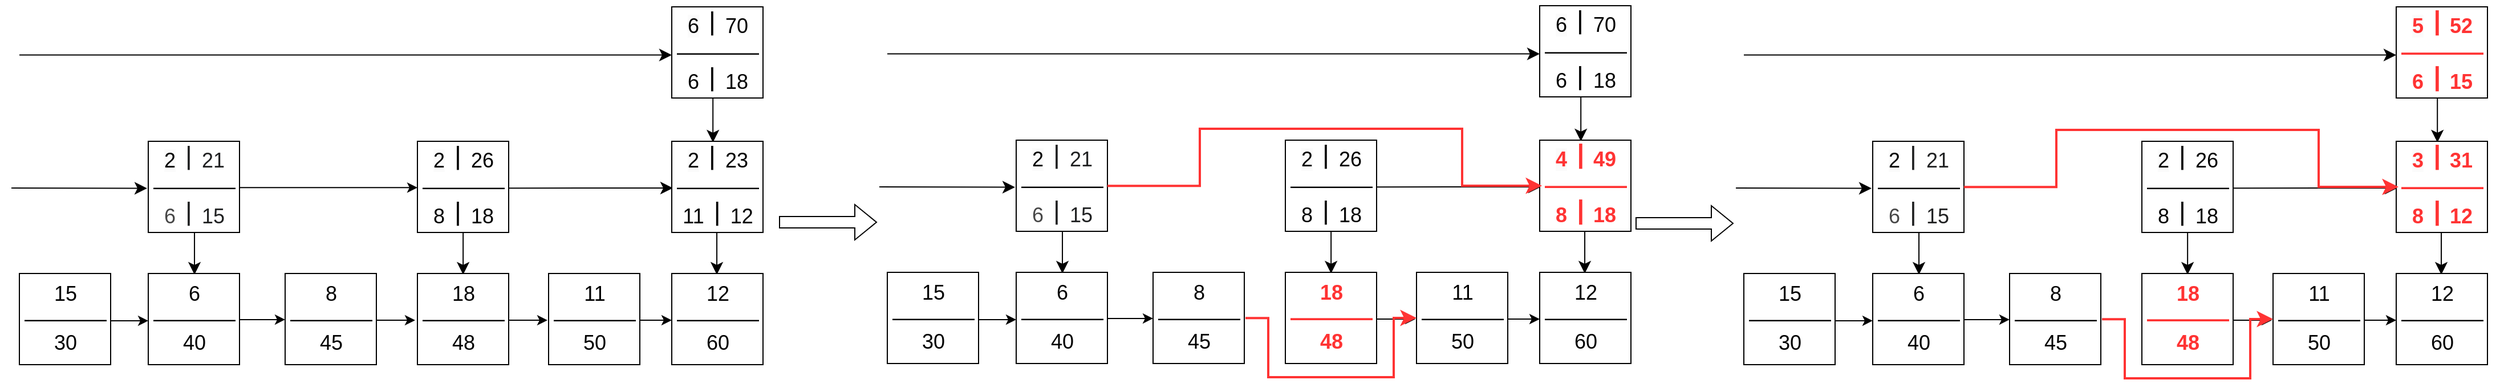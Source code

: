 <mxfile version="24.7.17">
  <diagram name="第 1 页" id="sVmkJF95uzmY4jE1sGfJ">
    <mxGraphModel dx="673" dy="887" grid="1" gridSize="10" guides="1" tooltips="1" connect="1" arrows="1" fold="1" page="1" pageScale="1" pageWidth="827" pageHeight="1169" math="0" shadow="0">
      <root>
        <mxCell id="0" />
        <mxCell id="1" parent="0" />
        <mxCell id="YYFYy1Fa-YksLg5kjB6h-83" value="" style="endArrow=classic;html=1;rounded=0;entryX=0.16;entryY=0.508;entryDx=0;entryDy=0;entryPerimeter=0;" edge="1" parent="1">
          <mxGeometry width="50" height="50" relative="1" as="geometry">
            <mxPoint x="1833" y="793.66" as="sourcePoint" />
            <mxPoint x="1994.0" y="793.64" as="targetPoint" />
          </mxGeometry>
        </mxCell>
        <mxCell id="YYFYy1Fa-YksLg5kjB6h-116" value="" style="endArrow=classic;html=1;rounded=0;exitX=0.5;exitY=0.937;exitDx=0;exitDy=0;exitPerimeter=0;endSize=8;" edge="1" parent="1">
          <mxGeometry width="50" height="50" relative="1" as="geometry">
            <mxPoint x="2034.07" y="831" as="sourcePoint" />
            <mxPoint x="2034.07" y="870" as="targetPoint" />
          </mxGeometry>
        </mxCell>
        <mxCell id="YYFYy1Fa-YksLg5kjB6h-117" value="" style="endArrow=classic;html=1;rounded=0;exitX=0.461;exitY=0.937;exitDx=0;exitDy=0;exitPerimeter=0;endSize=8;entryX=0.461;entryY=0.111;entryDx=0;entryDy=0;entryPerimeter=0;" edge="1" parent="1">
          <mxGeometry width="50" height="50" relative="1" as="geometry">
            <mxPoint x="2253.1" y="710.33" as="sourcePoint" />
            <mxPoint x="2253.1" y="753.99" as="targetPoint" />
          </mxGeometry>
        </mxCell>
        <mxCell id="YYFYy1Fa-YksLg5kjB6h-118" value="" style="endArrow=classic;html=1;rounded=0;exitX=0.5;exitY=0.937;exitDx=0;exitDy=0;exitPerimeter=0;endSize=8;" edge="1" parent="1">
          <mxGeometry width="50" height="50" relative="1" as="geometry">
            <mxPoint x="1798.52" y="831" as="sourcePoint" />
            <mxPoint x="1798.52" y="870" as="targetPoint" />
          </mxGeometry>
        </mxCell>
        <mxCell id="YYFYy1Fa-YksLg5kjB6h-119" value="" style="endArrow=classic;html=1;rounded=0;exitX=0.5;exitY=0.937;exitDx=0;exitDy=0;exitPerimeter=0;endSize=8;" edge="1" parent="1">
          <mxGeometry width="50" height="50" relative="1" as="geometry">
            <mxPoint x="2256.52" y="831" as="sourcePoint" />
            <mxPoint x="2256.52" y="870" as="targetPoint" />
          </mxGeometry>
        </mxCell>
        <mxCell id="YYFYy1Fa-YksLg5kjB6h-120" value="" style="endArrow=classic;html=1;rounded=0;entryX=0.05;entryY=0.556;entryDx=0;entryDy=0;entryPerimeter=0;endSize=8;exitX=0.9;exitY=0.512;exitDx=0;exitDy=0;exitPerimeter=0;" edge="1" parent="1" source="YYFYy1Fa-YksLg5kjB6h-152">
          <mxGeometry width="50" height="50" relative="1" as="geometry">
            <mxPoint x="1944" y="794.08" as="sourcePoint" />
            <mxPoint x="2218" y="794.04" as="targetPoint" />
          </mxGeometry>
        </mxCell>
        <mxCell id="YYFYy1Fa-YksLg5kjB6h-121" value="" style="group;fontSize=18;fontFamily=Helvetica;" vertex="1" connectable="0" parent="1">
          <mxGeometry x="1640" y="864" width="95" height="90" as="geometry" />
        </mxCell>
        <mxCell id="YYFYy1Fa-YksLg5kjB6h-122" value="" style="endArrow=classic;html=1;rounded=0;" edge="1" parent="YYFYy1Fa-YksLg5kjB6h-121">
          <mxGeometry width="50" height="50" relative="1" as="geometry">
            <mxPoint x="78" y="46.47" as="sourcePoint" />
            <mxPoint x="118" y="46.47" as="targetPoint" />
          </mxGeometry>
        </mxCell>
        <mxCell id="YYFYy1Fa-YksLg5kjB6h-123" value="" style="rounded=0;whiteSpace=wrap;html=1;fillColor=default;fontSize=18;fontFamily=Helvetica;" vertex="1" parent="YYFYy1Fa-YksLg5kjB6h-121">
          <mxGeometry x="5" y="5" width="80" height="80" as="geometry" />
        </mxCell>
        <mxCell id="YYFYy1Fa-YksLg5kjB6h-124" value="15&lt;br style=&quot;font-size: 18px;&quot;&gt;————&lt;br style=&quot;font-size: 18px;&quot;&gt;30" style="text;html=1;align=center;verticalAlign=middle;resizable=0;points=[];autosize=1;strokeColor=none;fillColor=none;fontSize=18;strokeWidth=7;opacity=0;fontFamily=Helvetica;" vertex="1" parent="YYFYy1Fa-YksLg5kjB6h-121">
          <mxGeometry x="-5" y="5" width="100" height="80" as="geometry" />
        </mxCell>
        <mxCell id="YYFYy1Fa-YksLg5kjB6h-125" value="" style="group;fontSize=18;fontFamily=Helvetica;" vertex="1" connectable="0" parent="1">
          <mxGeometry x="1753" y="864" width="95" height="90" as="geometry" />
        </mxCell>
        <mxCell id="YYFYy1Fa-YksLg5kjB6h-126" value="" style="rounded=0;whiteSpace=wrap;html=1;fillColor=default;fontSize=18;fontFamily=Helvetica;" vertex="1" parent="YYFYy1Fa-YksLg5kjB6h-125">
          <mxGeometry x="5" y="5" width="80" height="80" as="geometry" />
        </mxCell>
        <mxCell id="YYFYy1Fa-YksLg5kjB6h-127" value="6&lt;br style=&quot;font-size: 18px;&quot;&gt;————&lt;br style=&quot;font-size: 18px;&quot;&gt;40" style="text;html=1;align=center;verticalAlign=middle;resizable=0;points=[];autosize=1;strokeColor=none;fillColor=none;fontSize=18;strokeWidth=7;opacity=0;fontFamily=Helvetica;" vertex="1" parent="YYFYy1Fa-YksLg5kjB6h-125">
          <mxGeometry x="-5" y="5" width="100" height="80" as="geometry" />
        </mxCell>
        <mxCell id="YYFYy1Fa-YksLg5kjB6h-128" value="" style="group;fontSize=18;fontFamily=Helvetica;" vertex="1" connectable="0" parent="1">
          <mxGeometry x="2104" y="864" width="95" height="90" as="geometry" />
        </mxCell>
        <mxCell id="YYFYy1Fa-YksLg5kjB6h-129" value="" style="endArrow=classic;html=1;rounded=0;" edge="1" parent="YYFYy1Fa-YksLg5kjB6h-128">
          <mxGeometry width="50" height="50" relative="1" as="geometry">
            <mxPoint x="73" y="46" as="sourcePoint" />
            <mxPoint x="113" y="46" as="targetPoint" />
          </mxGeometry>
        </mxCell>
        <mxCell id="YYFYy1Fa-YksLg5kjB6h-130" value="" style="rounded=0;whiteSpace=wrap;html=1;fillColor=default;fontSize=18;fontFamily=Helvetica;" vertex="1" parent="YYFYy1Fa-YksLg5kjB6h-128">
          <mxGeometry x="5" y="5" width="80" height="80" as="geometry" />
        </mxCell>
        <mxCell id="YYFYy1Fa-YksLg5kjB6h-131" value="11&lt;br style=&quot;font-size: 18px;&quot;&gt;————&lt;br style=&quot;font-size: 18px;&quot;&gt;50" style="text;html=1;align=center;verticalAlign=middle;resizable=0;points=[];autosize=1;strokeColor=none;fillColor=none;fontSize=18;strokeWidth=7;opacity=0;fontFamily=Helvetica;" vertex="1" parent="YYFYy1Fa-YksLg5kjB6h-128">
          <mxGeometry x="-5" y="5" width="100" height="80" as="geometry" />
        </mxCell>
        <mxCell id="YYFYy1Fa-YksLg5kjB6h-132" value="" style="group;fontSize=18;fontFamily=Helvetica;" vertex="1" connectable="0" parent="1">
          <mxGeometry x="2212" y="864" width="95" height="90" as="geometry" />
        </mxCell>
        <mxCell id="YYFYy1Fa-YksLg5kjB6h-133" value="" style="rounded=0;whiteSpace=wrap;html=1;fillColor=default;fontSize=18;fontFamily=Helvetica;" vertex="1" parent="YYFYy1Fa-YksLg5kjB6h-132">
          <mxGeometry x="5" y="5" width="80" height="80" as="geometry" />
        </mxCell>
        <mxCell id="YYFYy1Fa-YksLg5kjB6h-134" value="12&lt;br style=&quot;font-size: 18px;&quot;&gt;————&lt;br style=&quot;font-size: 18px;&quot;&gt;60" style="text;html=1;align=center;verticalAlign=middle;resizable=0;points=[];autosize=1;strokeColor=none;fillColor=none;fontSize=18;strokeWidth=7;opacity=0;fontFamily=Helvetica;" vertex="1" parent="YYFYy1Fa-YksLg5kjB6h-132">
          <mxGeometry x="-5" y="5" width="100" height="80" as="geometry" />
        </mxCell>
        <mxCell id="YYFYy1Fa-YksLg5kjB6h-135" value="" style="group;fontSize=18;fontFamily=Helvetica;" vertex="1" connectable="0" parent="1">
          <mxGeometry x="1753" y="748" width="95" height="90" as="geometry" />
        </mxCell>
        <mxCell id="YYFYy1Fa-YksLg5kjB6h-136" value="" style="rounded=0;whiteSpace=wrap;html=1;fillColor=default;fontSize=18;fontFamily=Helvetica;" vertex="1" parent="YYFYy1Fa-YksLg5kjB6h-135">
          <mxGeometry x="5" y="5" width="80" height="80" as="geometry" />
        </mxCell>
        <mxCell id="YYFYy1Fa-YksLg5kjB6h-137" value="&lt;div&gt;&lt;span style=&quot;text-align: start;&quot;&gt;&lt;font style=&quot;background-color: rgb(251, 251, 251);&quot;&gt;2&lt;/font&gt;&lt;font style=&quot;color: rgb(32, 33, 34); text-wrap: wrap; background-color: rgb(255, 255, 255); font-size: 23px;&quot;&gt;丨&lt;/font&gt;&lt;font style=&quot;color: rgb(32, 33, 34); text-wrap: wrap; background-color: rgb(255, 255, 255); font-size: 18px;&quot;&gt;21&lt;/font&gt;&lt;/span&gt;&lt;/div&gt;————&lt;br&gt;&lt;span style=&quot;text-wrap: wrap; text-align: start; background-color: rgb(255, 255, 255);&quot;&gt;&lt;font color=&quot;#474747&quot;&gt;6&lt;/font&gt;&lt;/span&gt;&lt;span style=&quot;text-wrap: wrap; color: rgb(32, 33, 34); text-align: start; background-color: rgb(255, 255, 255);&quot;&gt;&lt;font style=&quot;font-size: 23px;&quot;&gt;丨&lt;/font&gt;&lt;font style=&quot;font-size: 18px;&quot;&gt;15&lt;/font&gt;&lt;/span&gt;" style="text;html=1;align=center;verticalAlign=middle;resizable=0;points=[];autosize=1;strokeColor=none;fillColor=none;fontSize=18;strokeWidth=7;opacity=0;fontFamily=Helvetica;" vertex="1" parent="YYFYy1Fa-YksLg5kjB6h-135">
          <mxGeometry x="-5" width="100" height="90" as="geometry" />
        </mxCell>
        <mxCell id="YYFYy1Fa-YksLg5kjB6h-138" value="" style="group;fontSize=18;fontFamily=Helvetica;" vertex="1" connectable="0" parent="1">
          <mxGeometry x="2212" y="748" width="95" height="90" as="geometry" />
        </mxCell>
        <mxCell id="YYFYy1Fa-YksLg5kjB6h-139" value="" style="rounded=0;whiteSpace=wrap;html=1;fillColor=default;fontSize=18;fontFamily=Helvetica;" vertex="1" parent="YYFYy1Fa-YksLg5kjB6h-138">
          <mxGeometry x="5" y="5" width="80" height="80" as="geometry" />
        </mxCell>
        <mxCell id="YYFYy1Fa-YksLg5kjB6h-140" value="&lt;div&gt;&lt;span style=&quot;text-align: start; background-color: rgb(251, 251, 251);&quot;&gt;2&lt;/span&gt;&lt;span style=&quot;text-wrap: wrap; text-align: start; background-color: rgb(255, 255, 255);&quot;&gt;&lt;font style=&quot;font-size: 23px;&quot;&gt;丨&lt;/font&gt;&lt;font style=&quot;font-size: 18px;&quot;&gt;23&lt;/font&gt;&lt;/span&gt;&lt;/div&gt;————&lt;br&gt;&lt;span style=&quot;text-wrap: wrap; text-align: start; background-color: rgb(255, 255, 255);&quot;&gt;11&lt;/span&gt;&lt;span style=&quot;text-wrap: wrap; text-align: start; background-color: rgb(255, 255, 255);&quot;&gt;&lt;font style=&quot;font-size: 23px;&quot;&gt;丨&lt;/font&gt;&lt;font style=&quot;font-size: 18px;&quot;&gt;12&lt;/font&gt;&lt;/span&gt;" style="text;html=1;align=center;verticalAlign=middle;resizable=0;points=[];autosize=1;strokeColor=none;fillColor=none;fontSize=18;strokeWidth=7;opacity=0;fontFamily=Helvetica;" vertex="1" parent="YYFYy1Fa-YksLg5kjB6h-138">
          <mxGeometry x="-5" width="100" height="90" as="geometry" />
        </mxCell>
        <mxCell id="YYFYy1Fa-YksLg5kjB6h-141" value="" style="group;fontSize=18;fontFamily=Helvetica;" vertex="1" connectable="0" parent="1">
          <mxGeometry x="2212" y="630" width="95" height="90" as="geometry" />
        </mxCell>
        <mxCell id="YYFYy1Fa-YksLg5kjB6h-142" value="" style="rounded=0;whiteSpace=wrap;html=1;fillColor=default;fontSize=18;fontFamily=Helvetica;" vertex="1" parent="YYFYy1Fa-YksLg5kjB6h-141">
          <mxGeometry x="5" y="5" width="80" height="80" as="geometry" />
        </mxCell>
        <mxCell id="YYFYy1Fa-YksLg5kjB6h-143" value="&lt;div&gt;&lt;span style=&quot;text-align: start;&quot;&gt;&lt;font style=&quot;background-color: rgb(251, 251, 251);&quot;&gt;6&lt;/font&gt;&lt;font style=&quot;text-wrap: wrap; background-color: rgb(255, 255, 255); font-size: 23px;&quot;&gt;丨&lt;/font&gt;&lt;font style=&quot;text-wrap: wrap; background-color: rgb(255, 255, 255); font-size: 18px;&quot;&gt;70&lt;/font&gt;&lt;/span&gt;&lt;/div&gt;————&lt;br&gt;&lt;span style=&quot;text-wrap: wrap; text-align: start; background-color: rgb(255, 255, 255);&quot;&gt;6&lt;/span&gt;&lt;span style=&quot;text-wrap: wrap; text-align: start; background-color: rgb(255, 255, 255);&quot;&gt;&lt;font style=&quot;font-size: 23px;&quot;&gt;丨&lt;/font&gt;&lt;font style=&quot;font-size: 18px;&quot;&gt;18&lt;/font&gt;&lt;/span&gt;" style="text;html=1;align=center;verticalAlign=middle;resizable=0;points=[];autosize=1;strokeColor=none;fillColor=none;fontSize=18;strokeWidth=7;opacity=0;fontFamily=Helvetica;" vertex="1" parent="YYFYy1Fa-YksLg5kjB6h-141">
          <mxGeometry x="-5" width="100" height="90" as="geometry" />
        </mxCell>
        <mxCell id="YYFYy1Fa-YksLg5kjB6h-145" value="" style="endArrow=classic;html=1;rounded=0;" edge="1" parent="1">
          <mxGeometry width="50" height="50" relative="1" as="geometry">
            <mxPoint x="1838" y="909.47" as="sourcePoint" />
            <mxPoint x="1878" y="909.47" as="targetPoint" />
          </mxGeometry>
        </mxCell>
        <mxCell id="YYFYy1Fa-YksLg5kjB6h-146" value="" style="group;fontSize=18;fontFamily=Helvetica;" vertex="1" connectable="0" parent="1">
          <mxGeometry x="1989" y="864" width="95" height="90" as="geometry" />
        </mxCell>
        <mxCell id="YYFYy1Fa-YksLg5kjB6h-147" value="" style="endArrow=classic;html=1;rounded=0;" edge="1" parent="YYFYy1Fa-YksLg5kjB6h-146">
          <mxGeometry width="50" height="50" relative="1" as="geometry">
            <mxPoint x="79" y="46" as="sourcePoint" />
            <mxPoint x="119" y="46" as="targetPoint" />
          </mxGeometry>
        </mxCell>
        <mxCell id="YYFYy1Fa-YksLg5kjB6h-148" value="" style="rounded=0;whiteSpace=wrap;html=1;fillColor=default;fontSize=18;fontFamily=Helvetica;" vertex="1" parent="YYFYy1Fa-YksLg5kjB6h-146">
          <mxGeometry x="5" y="5" width="80" height="80" as="geometry" />
        </mxCell>
        <mxCell id="YYFYy1Fa-YksLg5kjB6h-149" value="18&lt;br style=&quot;font-size: 18px;&quot;&gt;————&lt;br style=&quot;font-size: 18px;&quot;&gt;48" style="text;html=1;align=center;verticalAlign=middle;resizable=0;points=[];autosize=1;strokeColor=none;fillColor=none;fontSize=18;strokeWidth=7;opacity=0;fontFamily=Helvetica;" vertex="1" parent="YYFYy1Fa-YksLg5kjB6h-146">
          <mxGeometry x="-5" y="5" width="100" height="80" as="geometry" />
        </mxCell>
        <mxCell id="YYFYy1Fa-YksLg5kjB6h-150" value="" style="group;fontSize=18;fontFamily=Helvetica;" vertex="1" connectable="0" parent="1">
          <mxGeometry x="1989" y="748" width="95" height="90" as="geometry" />
        </mxCell>
        <mxCell id="YYFYy1Fa-YksLg5kjB6h-151" value="" style="rounded=0;whiteSpace=wrap;html=1;fillColor=default;fontSize=18;fontFamily=Helvetica;" vertex="1" parent="YYFYy1Fa-YksLg5kjB6h-150">
          <mxGeometry x="5" y="5" width="80" height="80" as="geometry" />
        </mxCell>
        <mxCell id="YYFYy1Fa-YksLg5kjB6h-152" value="&lt;div&gt;&lt;span style=&quot;text-align: start;&quot;&gt;&lt;font style=&quot;background-color: rgb(251, 251, 251);&quot;&gt;2&lt;/font&gt;&lt;font style=&quot;text-wrap: wrap; background-color: rgb(255, 255, 255); font-size: 23px;&quot;&gt;丨&lt;/font&gt;&lt;font style=&quot;text-wrap: wrap; background-color: rgb(255, 255, 255); font-size: 18px;&quot;&gt;26&lt;/font&gt;&lt;/span&gt;&lt;/div&gt;————&lt;br&gt;&lt;span style=&quot;text-wrap: wrap; text-align: start; background-color: rgb(255, 255, 255);&quot;&gt;8&lt;/span&gt;&lt;span style=&quot;text-wrap: wrap; text-align: start; background-color: rgb(255, 255, 255);&quot;&gt;&lt;font style=&quot;font-size: 23px;&quot;&gt;丨&lt;/font&gt;&lt;font style=&quot;font-size: 18px;&quot;&gt;1&lt;/font&gt;&lt;font style=&quot;font-size: 18px;&quot;&gt;8&lt;/font&gt;&lt;/span&gt;" style="text;html=1;align=center;verticalAlign=middle;resizable=0;points=[];autosize=1;strokeColor=none;fillColor=none;fontSize=18;strokeWidth=7;opacity=0;fontFamily=Helvetica;" vertex="1" parent="YYFYy1Fa-YksLg5kjB6h-150">
          <mxGeometry x="-5" width="100" height="90" as="geometry" />
        </mxCell>
        <mxCell id="YYFYy1Fa-YksLg5kjB6h-153" value="" style="group;fontSize=18;fontFamily=Helvetica;" vertex="1" connectable="0" parent="1">
          <mxGeometry x="1873" y="864" width="95" height="90" as="geometry" />
        </mxCell>
        <mxCell id="YYFYy1Fa-YksLg5kjB6h-154" value="" style="endArrow=classic;html=1;rounded=0;" edge="1" parent="YYFYy1Fa-YksLg5kjB6h-153">
          <mxGeometry width="50" height="50" relative="1" as="geometry">
            <mxPoint x="79" y="46" as="sourcePoint" />
            <mxPoint x="119" y="46" as="targetPoint" />
          </mxGeometry>
        </mxCell>
        <mxCell id="YYFYy1Fa-YksLg5kjB6h-155" value="" style="rounded=0;whiteSpace=wrap;html=1;fillColor=default;fontSize=18;fontFamily=Helvetica;" vertex="1" parent="YYFYy1Fa-YksLg5kjB6h-153">
          <mxGeometry x="5" y="5" width="80" height="80" as="geometry" />
        </mxCell>
        <mxCell id="YYFYy1Fa-YksLg5kjB6h-156" value="8&lt;br style=&quot;font-size: 18px;&quot;&gt;————&lt;br style=&quot;font-size: 18px;&quot;&gt;45" style="text;html=1;align=center;verticalAlign=middle;resizable=0;points=[];autosize=1;strokeColor=none;fillColor=none;fontSize=18;strokeWidth=7;opacity=0;fontFamily=Helvetica;" vertex="1" parent="YYFYy1Fa-YksLg5kjB6h-153">
          <mxGeometry x="-5" y="5" width="100" height="80" as="geometry" />
        </mxCell>
        <mxCell id="YYFYy1Fa-YksLg5kjB6h-163" value="" style="endArrow=classic;html=1;rounded=0;entryX=0.05;entryY=0.556;entryDx=0;entryDy=0;entryPerimeter=0;endSize=8;" edge="1" parent="1">
          <mxGeometry width="50" height="50" relative="1" as="geometry">
            <mxPoint x="1645" y="677.23" as="sourcePoint" />
            <mxPoint x="2217" y="677.27" as="targetPoint" />
          </mxGeometry>
        </mxCell>
        <mxCell id="YYFYy1Fa-YksLg5kjB6h-164" value="" style="endArrow=classic;html=1;rounded=0;entryX=0.05;entryY=0.556;entryDx=0;entryDy=0;entryPerimeter=0;endSize=8;" edge="1" parent="1">
          <mxGeometry width="50" height="50" relative="1" as="geometry">
            <mxPoint x="1638" y="794" as="sourcePoint" />
            <mxPoint x="1757" y="794.27" as="targetPoint" />
          </mxGeometry>
        </mxCell>
        <mxCell id="YYFYy1Fa-YksLg5kjB6h-245" value="" style="endArrow=classic;html=1;rounded=0;exitX=0.5;exitY=0.937;exitDx=0;exitDy=0;exitPerimeter=0;endSize=8;" edge="1" parent="1">
          <mxGeometry width="50" height="50" relative="1" as="geometry">
            <mxPoint x="2795.07" y="830" as="sourcePoint" />
            <mxPoint x="2795.07" y="869" as="targetPoint" />
          </mxGeometry>
        </mxCell>
        <mxCell id="YYFYy1Fa-YksLg5kjB6h-246" value="" style="endArrow=classic;html=1;rounded=0;exitX=0.461;exitY=0.937;exitDx=0;exitDy=0;exitPerimeter=0;endSize=8;entryX=0.461;entryY=0.111;entryDx=0;entryDy=0;entryPerimeter=0;" edge="1" parent="1">
          <mxGeometry width="50" height="50" relative="1" as="geometry">
            <mxPoint x="3014.1" y="709.33" as="sourcePoint" />
            <mxPoint x="3014.1" y="752.99" as="targetPoint" />
          </mxGeometry>
        </mxCell>
        <mxCell id="YYFYy1Fa-YksLg5kjB6h-247" value="" style="endArrow=classic;html=1;rounded=0;exitX=0.5;exitY=0.937;exitDx=0;exitDy=0;exitPerimeter=0;endSize=8;" edge="1" parent="1">
          <mxGeometry width="50" height="50" relative="1" as="geometry">
            <mxPoint x="2559.52" y="830" as="sourcePoint" />
            <mxPoint x="2559.52" y="869" as="targetPoint" />
          </mxGeometry>
        </mxCell>
        <mxCell id="YYFYy1Fa-YksLg5kjB6h-248" value="" style="endArrow=classic;html=1;rounded=0;exitX=0.5;exitY=0.937;exitDx=0;exitDy=0;exitPerimeter=0;endSize=8;" edge="1" parent="1">
          <mxGeometry width="50" height="50" relative="1" as="geometry">
            <mxPoint x="3017.52" y="830" as="sourcePoint" />
            <mxPoint x="3017.52" y="869" as="targetPoint" />
          </mxGeometry>
        </mxCell>
        <mxCell id="YYFYy1Fa-YksLg5kjB6h-249" value="" style="endArrow=classic;html=1;rounded=0;entryX=0.05;entryY=0.556;entryDx=0;entryDy=0;entryPerimeter=0;endSize=8;exitX=0.9;exitY=0.512;exitDx=0;exitDy=0;exitPerimeter=0;" edge="1" parent="1" source="YYFYy1Fa-YksLg5kjB6h-281">
          <mxGeometry width="50" height="50" relative="1" as="geometry">
            <mxPoint x="2705" y="793.08" as="sourcePoint" />
            <mxPoint x="2979" y="793.04" as="targetPoint" />
          </mxGeometry>
        </mxCell>
        <mxCell id="YYFYy1Fa-YksLg5kjB6h-250" value="" style="group;fontSize=18;fontFamily=Helvetica;" vertex="1" connectable="0" parent="1">
          <mxGeometry x="2401" y="863" width="95" height="90" as="geometry" />
        </mxCell>
        <mxCell id="YYFYy1Fa-YksLg5kjB6h-251" value="" style="endArrow=classic;html=1;rounded=0;" edge="1" parent="YYFYy1Fa-YksLg5kjB6h-250">
          <mxGeometry width="50" height="50" relative="1" as="geometry">
            <mxPoint x="78" y="46.47" as="sourcePoint" />
            <mxPoint x="118" y="46.47" as="targetPoint" />
          </mxGeometry>
        </mxCell>
        <mxCell id="YYFYy1Fa-YksLg5kjB6h-252" value="" style="rounded=0;whiteSpace=wrap;html=1;fillColor=default;fontSize=18;fontFamily=Helvetica;" vertex="1" parent="YYFYy1Fa-YksLg5kjB6h-250">
          <mxGeometry x="5" y="5" width="80" height="80" as="geometry" />
        </mxCell>
        <mxCell id="YYFYy1Fa-YksLg5kjB6h-253" value="15&lt;br style=&quot;font-size: 18px;&quot;&gt;————&lt;br style=&quot;font-size: 18px;&quot;&gt;30" style="text;html=1;align=center;verticalAlign=middle;resizable=0;points=[];autosize=1;strokeColor=none;fillColor=none;fontSize=18;strokeWidth=7;opacity=0;fontFamily=Helvetica;" vertex="1" parent="YYFYy1Fa-YksLg5kjB6h-250">
          <mxGeometry x="-5" y="5" width="100" height="80" as="geometry" />
        </mxCell>
        <mxCell id="YYFYy1Fa-YksLg5kjB6h-254" value="" style="group;fontSize=18;fontFamily=Helvetica;" vertex="1" connectable="0" parent="1">
          <mxGeometry x="2514" y="863" width="95" height="90" as="geometry" />
        </mxCell>
        <mxCell id="YYFYy1Fa-YksLg5kjB6h-255" value="" style="rounded=0;whiteSpace=wrap;html=1;fillColor=default;fontSize=18;fontFamily=Helvetica;" vertex="1" parent="YYFYy1Fa-YksLg5kjB6h-254">
          <mxGeometry x="5" y="5" width="80" height="80" as="geometry" />
        </mxCell>
        <mxCell id="YYFYy1Fa-YksLg5kjB6h-256" value="6&lt;br style=&quot;font-size: 18px;&quot;&gt;————&lt;br style=&quot;font-size: 18px;&quot;&gt;40" style="text;html=1;align=center;verticalAlign=middle;resizable=0;points=[];autosize=1;strokeColor=none;fillColor=none;fontSize=18;strokeWidth=7;opacity=0;fontFamily=Helvetica;" vertex="1" parent="YYFYy1Fa-YksLg5kjB6h-254">
          <mxGeometry x="-5" y="5" width="100" height="80" as="geometry" />
        </mxCell>
        <mxCell id="YYFYy1Fa-YksLg5kjB6h-257" value="" style="group;fontSize=18;fontFamily=Helvetica;" vertex="1" connectable="0" parent="1">
          <mxGeometry x="2865" y="863" width="95" height="90" as="geometry" />
        </mxCell>
        <mxCell id="YYFYy1Fa-YksLg5kjB6h-258" value="" style="endArrow=classic;html=1;rounded=0;" edge="1" parent="YYFYy1Fa-YksLg5kjB6h-257">
          <mxGeometry width="50" height="50" relative="1" as="geometry">
            <mxPoint x="73" y="46" as="sourcePoint" />
            <mxPoint x="113" y="46" as="targetPoint" />
          </mxGeometry>
        </mxCell>
        <mxCell id="YYFYy1Fa-YksLg5kjB6h-259" value="" style="rounded=0;whiteSpace=wrap;html=1;fillColor=default;fontSize=18;fontFamily=Helvetica;" vertex="1" parent="YYFYy1Fa-YksLg5kjB6h-257">
          <mxGeometry x="5" y="5" width="80" height="80" as="geometry" />
        </mxCell>
        <mxCell id="YYFYy1Fa-YksLg5kjB6h-260" value="11&lt;br style=&quot;font-size: 18px;&quot;&gt;————&lt;br style=&quot;font-size: 18px;&quot;&gt;50" style="text;html=1;align=center;verticalAlign=middle;resizable=0;points=[];autosize=1;strokeColor=none;fillColor=none;fontSize=18;strokeWidth=7;opacity=0;fontFamily=Helvetica;" vertex="1" parent="YYFYy1Fa-YksLg5kjB6h-257">
          <mxGeometry x="-5" y="5" width="100" height="80" as="geometry" />
        </mxCell>
        <mxCell id="YYFYy1Fa-YksLg5kjB6h-261" value="" style="group;fontSize=18;fontFamily=Helvetica;" vertex="1" connectable="0" parent="1">
          <mxGeometry x="2973" y="863" width="95" height="90" as="geometry" />
        </mxCell>
        <mxCell id="YYFYy1Fa-YksLg5kjB6h-262" value="" style="rounded=0;whiteSpace=wrap;html=1;fillColor=default;fontSize=18;fontFamily=Helvetica;" vertex="1" parent="YYFYy1Fa-YksLg5kjB6h-261">
          <mxGeometry x="5" y="5" width="80" height="80" as="geometry" />
        </mxCell>
        <mxCell id="YYFYy1Fa-YksLg5kjB6h-263" value="12&lt;br style=&quot;font-size: 18px;&quot;&gt;————&lt;br style=&quot;font-size: 18px;&quot;&gt;60" style="text;html=1;align=center;verticalAlign=middle;resizable=0;points=[];autosize=1;strokeColor=none;fillColor=none;fontSize=18;strokeWidth=7;opacity=0;fontFamily=Helvetica;" vertex="1" parent="YYFYy1Fa-YksLg5kjB6h-261">
          <mxGeometry x="-5" y="5" width="100" height="80" as="geometry" />
        </mxCell>
        <mxCell id="YYFYy1Fa-YksLg5kjB6h-264" value="" style="group;fontSize=18;fontFamily=Helvetica;" vertex="1" connectable="0" parent="1">
          <mxGeometry x="2514" y="747" width="95" height="90" as="geometry" />
        </mxCell>
        <mxCell id="YYFYy1Fa-YksLg5kjB6h-265" value="" style="rounded=0;whiteSpace=wrap;html=1;fillColor=default;fontSize=18;fontFamily=Helvetica;" vertex="1" parent="YYFYy1Fa-YksLg5kjB6h-264">
          <mxGeometry x="5" y="5" width="80" height="80" as="geometry" />
        </mxCell>
        <mxCell id="YYFYy1Fa-YksLg5kjB6h-266" value="&lt;div&gt;&lt;span style=&quot;text-align: start;&quot;&gt;&lt;font style=&quot;background-color: rgb(251, 251, 251);&quot;&gt;2&lt;/font&gt;&lt;font style=&quot;color: rgb(32, 33, 34); text-wrap: wrap; background-color: rgb(255, 255, 255); font-size: 23px;&quot;&gt;丨&lt;/font&gt;&lt;font style=&quot;color: rgb(32, 33, 34); text-wrap: wrap; background-color: rgb(255, 255, 255); font-size: 18px;&quot;&gt;21&lt;/font&gt;&lt;/span&gt;&lt;/div&gt;————&lt;br&gt;&lt;span style=&quot;text-wrap: wrap; text-align: start; background-color: rgb(255, 255, 255);&quot;&gt;&lt;font color=&quot;#474747&quot;&gt;6&lt;/font&gt;&lt;/span&gt;&lt;span style=&quot;text-wrap: wrap; color: rgb(32, 33, 34); text-align: start; background-color: rgb(255, 255, 255);&quot;&gt;&lt;font style=&quot;font-size: 23px;&quot;&gt;丨&lt;/font&gt;&lt;font style=&quot;font-size: 18px;&quot;&gt;15&lt;/font&gt;&lt;/span&gt;" style="text;html=1;align=center;verticalAlign=middle;resizable=0;points=[];autosize=1;strokeColor=none;fillColor=none;fontSize=18;strokeWidth=7;opacity=0;fontFamily=Helvetica;" vertex="1" parent="YYFYy1Fa-YksLg5kjB6h-264">
          <mxGeometry x="-5" width="100" height="90" as="geometry" />
        </mxCell>
        <mxCell id="YYFYy1Fa-YksLg5kjB6h-267" value="" style="group;fontSize=18;fontFamily=Helvetica;" vertex="1" connectable="0" parent="1">
          <mxGeometry x="2973" y="747" width="95" height="90" as="geometry" />
        </mxCell>
        <mxCell id="YYFYy1Fa-YksLg5kjB6h-268" value="" style="rounded=0;whiteSpace=wrap;html=1;fillColor=default;fontSize=18;fontFamily=Helvetica;" vertex="1" parent="YYFYy1Fa-YksLg5kjB6h-267">
          <mxGeometry x="5" y="5" width="80" height="80" as="geometry" />
        </mxCell>
        <mxCell id="YYFYy1Fa-YksLg5kjB6h-269" value="&lt;div&gt;&lt;b&gt;&lt;font color=&quot;#ff3333&quot;&gt;&lt;span style=&quot;text-align: start; background-color: rgb(251, 251, 251);&quot;&gt;4&lt;/span&gt;&lt;span style=&quot;text-wrap: wrap; text-align: start; background-color: rgb(255, 255, 255);&quot;&gt;&lt;font style=&quot;font-size: 23px;&quot;&gt;丨&lt;/font&gt;&lt;font style=&quot;font-size: 18px;&quot;&gt;49&lt;/font&gt;&lt;/span&gt;&lt;/font&gt;&lt;/b&gt;&lt;/div&gt;&lt;b&gt;&lt;font color=&quot;#ff3333&quot;&gt;————&lt;br&gt;&lt;span style=&quot;text-wrap: wrap; text-align: start; background-color: rgb(255, 255, 255);&quot;&gt;&lt;font style=&quot;&quot;&gt;8&lt;/font&gt;&lt;font style=&quot;font-size: 23px;&quot;&gt;丨&lt;/font&gt;&lt;font style=&quot;font-size: 18px;&quot;&gt;18&lt;/font&gt;&lt;/span&gt;&lt;/font&gt;&lt;/b&gt;" style="text;html=1;align=center;verticalAlign=middle;resizable=0;points=[];autosize=1;strokeColor=none;fillColor=none;fontSize=18;strokeWidth=7;opacity=0;fontFamily=Helvetica;" vertex="1" parent="YYFYy1Fa-YksLg5kjB6h-267">
          <mxGeometry x="-5" width="100" height="90" as="geometry" />
        </mxCell>
        <mxCell id="YYFYy1Fa-YksLg5kjB6h-270" value="" style="group;fontSize=18;fontFamily=Helvetica;" vertex="1" connectable="0" parent="1">
          <mxGeometry x="2973" y="629" width="95" height="90" as="geometry" />
        </mxCell>
        <mxCell id="YYFYy1Fa-YksLg5kjB6h-271" value="" style="rounded=0;whiteSpace=wrap;html=1;fillColor=default;fontSize=18;fontFamily=Helvetica;" vertex="1" parent="YYFYy1Fa-YksLg5kjB6h-270">
          <mxGeometry x="5" y="5" width="80" height="80" as="geometry" />
        </mxCell>
        <mxCell id="YYFYy1Fa-YksLg5kjB6h-272" value="&lt;div&gt;&lt;span style=&quot;text-align: start;&quot;&gt;&lt;font style=&quot;background-color: rgb(251, 251, 251);&quot;&gt;6&lt;/font&gt;&lt;font style=&quot;text-wrap: wrap; background-color: rgb(255, 255, 255); font-size: 23px;&quot;&gt;丨&lt;/font&gt;&lt;font style=&quot;text-wrap: wrap; background-color: rgb(255, 255, 255); font-size: 18px;&quot;&gt;70&lt;/font&gt;&lt;/span&gt;&lt;/div&gt;————&lt;br&gt;&lt;span style=&quot;text-wrap: wrap; text-align: start; background-color: rgb(255, 255, 255);&quot;&gt;6&lt;/span&gt;&lt;span style=&quot;text-wrap: wrap; text-align: start; background-color: rgb(255, 255, 255);&quot;&gt;&lt;font style=&quot;font-size: 23px;&quot;&gt;丨&lt;/font&gt;&lt;font style=&quot;font-size: 18px;&quot;&gt;18&lt;/font&gt;&lt;/span&gt;" style="text;html=1;align=center;verticalAlign=middle;resizable=0;points=[];autosize=1;strokeColor=none;fillColor=none;fontSize=18;strokeWidth=7;opacity=0;fontFamily=Helvetica;" vertex="1" parent="YYFYy1Fa-YksLg5kjB6h-270">
          <mxGeometry x="-5" width="100" height="90" as="geometry" />
        </mxCell>
        <mxCell id="YYFYy1Fa-YksLg5kjB6h-273" value="" style="shape=flexArrow;endArrow=classic;html=1;rounded=0;fontSize=16;" edge="1" parent="1">
          <mxGeometry width="50" height="50" relative="1" as="geometry">
            <mxPoint x="2311" y="824" as="sourcePoint" />
            <mxPoint x="2397" y="824" as="targetPoint" />
          </mxGeometry>
        </mxCell>
        <mxCell id="YYFYy1Fa-YksLg5kjB6h-274" value="" style="endArrow=classic;html=1;rounded=0;" edge="1" parent="1">
          <mxGeometry width="50" height="50" relative="1" as="geometry">
            <mxPoint x="2599" y="908.47" as="sourcePoint" />
            <mxPoint x="2639" y="908.47" as="targetPoint" />
          </mxGeometry>
        </mxCell>
        <mxCell id="YYFYy1Fa-YksLg5kjB6h-275" value="" style="group;fontSize=18;fontFamily=Helvetica;" vertex="1" connectable="0" parent="1">
          <mxGeometry x="2750" y="863" width="95" height="90" as="geometry" />
        </mxCell>
        <mxCell id="YYFYy1Fa-YksLg5kjB6h-276" value="" style="endArrow=classic;html=1;rounded=0;" edge="1" parent="YYFYy1Fa-YksLg5kjB6h-275">
          <mxGeometry width="50" height="50" relative="1" as="geometry">
            <mxPoint x="79" y="46" as="sourcePoint" />
            <mxPoint x="119" y="46" as="targetPoint" />
          </mxGeometry>
        </mxCell>
        <mxCell id="YYFYy1Fa-YksLg5kjB6h-277" value="" style="rounded=0;whiteSpace=wrap;html=1;fillColor=default;fontSize=18;fontFamily=Helvetica;" vertex="1" parent="YYFYy1Fa-YksLg5kjB6h-275">
          <mxGeometry x="5" y="5" width="80" height="80" as="geometry" />
        </mxCell>
        <mxCell id="YYFYy1Fa-YksLg5kjB6h-278" value="&lt;font color=&quot;#ff3333&quot;&gt;&lt;b&gt;18&lt;br style=&quot;font-size: 18px;&quot;&gt;————&lt;br style=&quot;font-size: 18px;&quot;&gt;48&lt;/b&gt;&lt;/font&gt;" style="text;html=1;align=center;verticalAlign=middle;resizable=0;points=[];autosize=1;strokeColor=none;fillColor=none;fontSize=18;strokeWidth=7;opacity=0;fontFamily=Helvetica;" vertex="1" parent="YYFYy1Fa-YksLg5kjB6h-275">
          <mxGeometry x="-5" y="5" width="100" height="80" as="geometry" />
        </mxCell>
        <mxCell id="YYFYy1Fa-YksLg5kjB6h-288" style="edgeStyle=orthogonalEdgeStyle;rounded=0;orthogonalLoop=1;jettySize=auto;html=1;exitX=1;exitY=0.5;exitDx=0;exitDy=0;fontSize=16;entryX=0.1;entryY=0.5;entryDx=0;entryDy=0;entryPerimeter=0;endSize=8;strokeColor=#FF3333;strokeWidth=2;" edge="1" parent="YYFYy1Fa-YksLg5kjB6h-275" target="YYFYy1Fa-YksLg5kjB6h-260">
          <mxGeometry relative="1" as="geometry">
            <Array as="points">
              <mxPoint x="-10" y="45" />
              <mxPoint x="-10" y="97" />
              <mxPoint x="100" y="97" />
              <mxPoint x="100" y="45" />
            </Array>
            <mxPoint x="-30" y="45.09" as="sourcePoint" />
            <mxPoint x="70" y="45.09" as="targetPoint" />
          </mxGeometry>
        </mxCell>
        <mxCell id="YYFYy1Fa-YksLg5kjB6h-279" value="" style="group;fontSize=18;fontFamily=Helvetica;" vertex="1" connectable="0" parent="1">
          <mxGeometry x="2750" y="747" width="95" height="90" as="geometry" />
        </mxCell>
        <mxCell id="YYFYy1Fa-YksLg5kjB6h-280" value="" style="rounded=0;whiteSpace=wrap;html=1;fillColor=default;fontSize=18;fontFamily=Helvetica;" vertex="1" parent="YYFYy1Fa-YksLg5kjB6h-279">
          <mxGeometry x="5" y="5" width="80" height="80" as="geometry" />
        </mxCell>
        <mxCell id="YYFYy1Fa-YksLg5kjB6h-281" value="&lt;div&gt;&lt;span style=&quot;text-align: start;&quot;&gt;&lt;font style=&quot;background-color: rgb(251, 251, 251);&quot;&gt;2&lt;/font&gt;&lt;font style=&quot;text-wrap: wrap; background-color: rgb(255, 255, 255); font-size: 23px;&quot;&gt;丨&lt;/font&gt;&lt;font style=&quot;text-wrap: wrap; background-color: rgb(255, 255, 255); font-size: 18px;&quot;&gt;26&lt;/font&gt;&lt;/span&gt;&lt;/div&gt;————&lt;br&gt;&lt;span style=&quot;text-wrap: wrap; text-align: start; background-color: rgb(255, 255, 255);&quot;&gt;8&lt;/span&gt;&lt;span style=&quot;text-wrap: wrap; text-align: start; background-color: rgb(255, 255, 255);&quot;&gt;&lt;font style=&quot;font-size: 23px;&quot;&gt;丨&lt;/font&gt;&lt;font style=&quot;font-size: 18px;&quot;&gt;1&lt;/font&gt;&lt;font style=&quot;font-size: 18px;&quot;&gt;8&lt;/font&gt;&lt;/span&gt;" style="text;html=1;align=center;verticalAlign=middle;resizable=0;points=[];autosize=1;strokeColor=none;fillColor=none;fontSize=18;strokeWidth=7;opacity=0;fontFamily=Helvetica;" vertex="1" parent="YYFYy1Fa-YksLg5kjB6h-279">
          <mxGeometry x="-5" width="100" height="90" as="geometry" />
        </mxCell>
        <mxCell id="YYFYy1Fa-YksLg5kjB6h-289" style="edgeStyle=orthogonalEdgeStyle;rounded=0;orthogonalLoop=1;jettySize=auto;html=1;exitX=1;exitY=0.5;exitDx=0;exitDy=0;fontSize=16;entryX=0.12;entryY=0.5;entryDx=0;entryDy=0;entryPerimeter=0;endSize=8;strokeColor=#FF3333;strokeWidth=2;" edge="1" parent="YYFYy1Fa-YksLg5kjB6h-279" target="YYFYy1Fa-YksLg5kjB6h-269">
          <mxGeometry relative="1" as="geometry">
            <mxPoint x="89" y="45.08" as="targetPoint" />
            <Array as="points">
              <mxPoint x="-70" y="45" />
              <mxPoint x="-70" y="-5" />
              <mxPoint x="160" y="-5" />
              <mxPoint x="160" y="45" />
            </Array>
            <mxPoint x="-151" y="45.08" as="sourcePoint" />
          </mxGeometry>
        </mxCell>
        <mxCell id="YYFYy1Fa-YksLg5kjB6h-282" value="" style="group;fontSize=18;fontFamily=Helvetica;" vertex="1" connectable="0" parent="1">
          <mxGeometry x="2634" y="863" width="95" height="90" as="geometry" />
        </mxCell>
        <mxCell id="YYFYy1Fa-YksLg5kjB6h-284" value="" style="rounded=0;whiteSpace=wrap;html=1;fillColor=default;fontSize=18;fontFamily=Helvetica;" vertex="1" parent="YYFYy1Fa-YksLg5kjB6h-282">
          <mxGeometry x="5" y="5" width="80" height="80" as="geometry" />
        </mxCell>
        <mxCell id="YYFYy1Fa-YksLg5kjB6h-285" value="8&lt;br style=&quot;font-size: 18px;&quot;&gt;————&lt;br style=&quot;font-size: 18px;&quot;&gt;45" style="text;html=1;align=center;verticalAlign=middle;resizable=0;points=[];autosize=1;strokeColor=none;fillColor=none;fontSize=18;strokeWidth=7;opacity=0;fontFamily=Helvetica;" vertex="1" parent="YYFYy1Fa-YksLg5kjB6h-282">
          <mxGeometry x="-5" y="5" width="100" height="80" as="geometry" />
        </mxCell>
        <mxCell id="YYFYy1Fa-YksLg5kjB6h-286" value="" style="endArrow=classic;html=1;rounded=0;entryX=0.05;entryY=0.556;entryDx=0;entryDy=0;entryPerimeter=0;endSize=8;" edge="1" parent="1">
          <mxGeometry width="50" height="50" relative="1" as="geometry">
            <mxPoint x="2406" y="676.23" as="sourcePoint" />
            <mxPoint x="2978" y="676.27" as="targetPoint" />
          </mxGeometry>
        </mxCell>
        <mxCell id="YYFYy1Fa-YksLg5kjB6h-287" value="" style="endArrow=classic;html=1;rounded=0;entryX=0.05;entryY=0.556;entryDx=0;entryDy=0;entryPerimeter=0;endSize=8;" edge="1" parent="1">
          <mxGeometry width="50" height="50" relative="1" as="geometry">
            <mxPoint x="2399" y="793" as="sourcePoint" />
            <mxPoint x="2518" y="793.27" as="targetPoint" />
          </mxGeometry>
        </mxCell>
        <mxCell id="YYFYy1Fa-YksLg5kjB6h-290" value="" style="endArrow=classic;html=1;rounded=0;exitX=0.5;exitY=0.937;exitDx=0;exitDy=0;exitPerimeter=0;endSize=8;" edge="1" parent="1">
          <mxGeometry width="50" height="50" relative="1" as="geometry">
            <mxPoint x="3546.07" y="831" as="sourcePoint" />
            <mxPoint x="3546.07" y="870" as="targetPoint" />
          </mxGeometry>
        </mxCell>
        <mxCell id="YYFYy1Fa-YksLg5kjB6h-291" value="" style="endArrow=classic;html=1;rounded=0;exitX=0.461;exitY=0.937;exitDx=0;exitDy=0;exitPerimeter=0;endSize=8;entryX=0.461;entryY=0.111;entryDx=0;entryDy=0;entryPerimeter=0;" edge="1" parent="1">
          <mxGeometry width="50" height="50" relative="1" as="geometry">
            <mxPoint x="3765.1" y="710.33" as="sourcePoint" />
            <mxPoint x="3765.1" y="753.99" as="targetPoint" />
          </mxGeometry>
        </mxCell>
        <mxCell id="YYFYy1Fa-YksLg5kjB6h-292" value="" style="endArrow=classic;html=1;rounded=0;exitX=0.5;exitY=0.937;exitDx=0;exitDy=0;exitPerimeter=0;endSize=8;" edge="1" parent="1">
          <mxGeometry width="50" height="50" relative="1" as="geometry">
            <mxPoint x="3310.52" y="831" as="sourcePoint" />
            <mxPoint x="3310.52" y="870" as="targetPoint" />
          </mxGeometry>
        </mxCell>
        <mxCell id="YYFYy1Fa-YksLg5kjB6h-293" value="" style="endArrow=classic;html=1;rounded=0;exitX=0.5;exitY=0.937;exitDx=0;exitDy=0;exitPerimeter=0;endSize=8;" edge="1" parent="1">
          <mxGeometry width="50" height="50" relative="1" as="geometry">
            <mxPoint x="3768.52" y="831" as="sourcePoint" />
            <mxPoint x="3768.52" y="870" as="targetPoint" />
          </mxGeometry>
        </mxCell>
        <mxCell id="YYFYy1Fa-YksLg5kjB6h-294" value="" style="endArrow=classic;html=1;rounded=0;entryX=0.05;entryY=0.556;entryDx=0;entryDy=0;entryPerimeter=0;endSize=8;exitX=0.9;exitY=0.512;exitDx=0;exitDy=0;exitPerimeter=0;" edge="1" parent="1" source="YYFYy1Fa-YksLg5kjB6h-327">
          <mxGeometry width="50" height="50" relative="1" as="geometry">
            <mxPoint x="3456" y="794.08" as="sourcePoint" />
            <mxPoint x="3730" y="794.04" as="targetPoint" />
          </mxGeometry>
        </mxCell>
        <mxCell id="YYFYy1Fa-YksLg5kjB6h-295" value="" style="group;fontSize=18;fontFamily=Helvetica;" vertex="1" connectable="0" parent="1">
          <mxGeometry x="3152" y="864" width="95" height="90" as="geometry" />
        </mxCell>
        <mxCell id="YYFYy1Fa-YksLg5kjB6h-296" value="" style="endArrow=classic;html=1;rounded=0;" edge="1" parent="YYFYy1Fa-YksLg5kjB6h-295">
          <mxGeometry width="50" height="50" relative="1" as="geometry">
            <mxPoint x="78" y="46.47" as="sourcePoint" />
            <mxPoint x="118" y="46.47" as="targetPoint" />
          </mxGeometry>
        </mxCell>
        <mxCell id="YYFYy1Fa-YksLg5kjB6h-297" value="" style="rounded=0;whiteSpace=wrap;html=1;fillColor=default;fontSize=18;fontFamily=Helvetica;" vertex="1" parent="YYFYy1Fa-YksLg5kjB6h-295">
          <mxGeometry x="5" y="5" width="80" height="80" as="geometry" />
        </mxCell>
        <mxCell id="YYFYy1Fa-YksLg5kjB6h-298" value="15&lt;br style=&quot;font-size: 18px;&quot;&gt;————&lt;br style=&quot;font-size: 18px;&quot;&gt;30" style="text;html=1;align=center;verticalAlign=middle;resizable=0;points=[];autosize=1;strokeColor=none;fillColor=none;fontSize=18;strokeWidth=7;opacity=0;fontFamily=Helvetica;" vertex="1" parent="YYFYy1Fa-YksLg5kjB6h-295">
          <mxGeometry x="-5" y="5" width="100" height="80" as="geometry" />
        </mxCell>
        <mxCell id="YYFYy1Fa-YksLg5kjB6h-299" value="" style="group;fontSize=18;fontFamily=Helvetica;" vertex="1" connectable="0" parent="1">
          <mxGeometry x="3265" y="864" width="95" height="90" as="geometry" />
        </mxCell>
        <mxCell id="YYFYy1Fa-YksLg5kjB6h-300" value="" style="rounded=0;whiteSpace=wrap;html=1;fillColor=default;fontSize=18;fontFamily=Helvetica;" vertex="1" parent="YYFYy1Fa-YksLg5kjB6h-299">
          <mxGeometry x="5" y="5" width="80" height="80" as="geometry" />
        </mxCell>
        <mxCell id="YYFYy1Fa-YksLg5kjB6h-301" value="6&lt;br style=&quot;font-size: 18px;&quot;&gt;————&lt;br style=&quot;font-size: 18px;&quot;&gt;40" style="text;html=1;align=center;verticalAlign=middle;resizable=0;points=[];autosize=1;strokeColor=none;fillColor=none;fontSize=18;strokeWidth=7;opacity=0;fontFamily=Helvetica;" vertex="1" parent="YYFYy1Fa-YksLg5kjB6h-299">
          <mxGeometry x="-5" y="5" width="100" height="80" as="geometry" />
        </mxCell>
        <mxCell id="YYFYy1Fa-YksLg5kjB6h-302" value="" style="group;fontSize=18;fontFamily=Helvetica;" vertex="1" connectable="0" parent="1">
          <mxGeometry x="3616" y="864" width="95" height="90" as="geometry" />
        </mxCell>
        <mxCell id="YYFYy1Fa-YksLg5kjB6h-303" value="" style="endArrow=classic;html=1;rounded=0;" edge="1" parent="YYFYy1Fa-YksLg5kjB6h-302">
          <mxGeometry width="50" height="50" relative="1" as="geometry">
            <mxPoint x="73" y="46" as="sourcePoint" />
            <mxPoint x="113" y="46" as="targetPoint" />
          </mxGeometry>
        </mxCell>
        <mxCell id="YYFYy1Fa-YksLg5kjB6h-304" value="" style="rounded=0;whiteSpace=wrap;html=1;fillColor=default;fontSize=18;fontFamily=Helvetica;" vertex="1" parent="YYFYy1Fa-YksLg5kjB6h-302">
          <mxGeometry x="5" y="5" width="80" height="80" as="geometry" />
        </mxCell>
        <mxCell id="YYFYy1Fa-YksLg5kjB6h-305" value="11&lt;br style=&quot;font-size: 18px;&quot;&gt;————&lt;br style=&quot;font-size: 18px;&quot;&gt;50" style="text;html=1;align=center;verticalAlign=middle;resizable=0;points=[];autosize=1;strokeColor=none;fillColor=none;fontSize=18;strokeWidth=7;opacity=0;fontFamily=Helvetica;" vertex="1" parent="YYFYy1Fa-YksLg5kjB6h-302">
          <mxGeometry x="-5" y="5" width="100" height="80" as="geometry" />
        </mxCell>
        <mxCell id="YYFYy1Fa-YksLg5kjB6h-306" value="" style="group;fontSize=18;fontFamily=Helvetica;" vertex="1" connectable="0" parent="1">
          <mxGeometry x="3724" y="864" width="95" height="90" as="geometry" />
        </mxCell>
        <mxCell id="YYFYy1Fa-YksLg5kjB6h-307" value="" style="rounded=0;whiteSpace=wrap;html=1;fillColor=default;fontSize=18;fontFamily=Helvetica;" vertex="1" parent="YYFYy1Fa-YksLg5kjB6h-306">
          <mxGeometry x="5" y="5" width="80" height="80" as="geometry" />
        </mxCell>
        <mxCell id="YYFYy1Fa-YksLg5kjB6h-308" value="12&lt;br style=&quot;font-size: 18px;&quot;&gt;————&lt;br style=&quot;font-size: 18px;&quot;&gt;60" style="text;html=1;align=center;verticalAlign=middle;resizable=0;points=[];autosize=1;strokeColor=none;fillColor=none;fontSize=18;strokeWidth=7;opacity=0;fontFamily=Helvetica;" vertex="1" parent="YYFYy1Fa-YksLg5kjB6h-306">
          <mxGeometry x="-5" y="5" width="100" height="80" as="geometry" />
        </mxCell>
        <mxCell id="YYFYy1Fa-YksLg5kjB6h-309" value="" style="group;fontSize=18;fontFamily=Helvetica;" vertex="1" connectable="0" parent="1">
          <mxGeometry x="3265" y="748" width="95" height="90" as="geometry" />
        </mxCell>
        <mxCell id="YYFYy1Fa-YksLg5kjB6h-310" value="" style="rounded=0;whiteSpace=wrap;html=1;fillColor=default;fontSize=18;fontFamily=Helvetica;" vertex="1" parent="YYFYy1Fa-YksLg5kjB6h-309">
          <mxGeometry x="5" y="5" width="80" height="80" as="geometry" />
        </mxCell>
        <mxCell id="YYFYy1Fa-YksLg5kjB6h-311" value="&lt;div&gt;&lt;span style=&quot;text-align: start;&quot;&gt;&lt;font style=&quot;background-color: rgb(251, 251, 251);&quot;&gt;2&lt;/font&gt;&lt;font style=&quot;color: rgb(32, 33, 34); text-wrap: wrap; background-color: rgb(255, 255, 255); font-size: 23px;&quot;&gt;丨&lt;/font&gt;&lt;font style=&quot;color: rgb(32, 33, 34); text-wrap: wrap; background-color: rgb(255, 255, 255); font-size: 18px;&quot;&gt;21&lt;/font&gt;&lt;/span&gt;&lt;/div&gt;————&lt;br&gt;&lt;span style=&quot;text-wrap: wrap; text-align: start; background-color: rgb(255, 255, 255);&quot;&gt;&lt;font color=&quot;#474747&quot;&gt;6&lt;/font&gt;&lt;/span&gt;&lt;span style=&quot;text-wrap: wrap; color: rgb(32, 33, 34); text-align: start; background-color: rgb(255, 255, 255);&quot;&gt;&lt;font style=&quot;font-size: 23px;&quot;&gt;丨&lt;/font&gt;&lt;font style=&quot;font-size: 18px;&quot;&gt;15&lt;/font&gt;&lt;/span&gt;" style="text;html=1;align=center;verticalAlign=middle;resizable=0;points=[];autosize=1;strokeColor=none;fillColor=none;fontSize=18;strokeWidth=7;opacity=0;fontFamily=Helvetica;" vertex="1" parent="YYFYy1Fa-YksLg5kjB6h-309">
          <mxGeometry x="-5" width="100" height="90" as="geometry" />
        </mxCell>
        <mxCell id="YYFYy1Fa-YksLg5kjB6h-312" value="" style="group;fontSize=18;fontFamily=Helvetica;" vertex="1" connectable="0" parent="1">
          <mxGeometry x="3724" y="748" width="95" height="90" as="geometry" />
        </mxCell>
        <mxCell id="YYFYy1Fa-YksLg5kjB6h-313" value="" style="rounded=0;whiteSpace=wrap;html=1;fillColor=default;fontSize=18;fontFamily=Helvetica;" vertex="1" parent="YYFYy1Fa-YksLg5kjB6h-312">
          <mxGeometry x="5" y="5" width="80" height="80" as="geometry" />
        </mxCell>
        <mxCell id="YYFYy1Fa-YksLg5kjB6h-314" value="&lt;div&gt;&lt;b&gt;&lt;font color=&quot;#ff3333&quot;&gt;&lt;span style=&quot;text-align: start; background-color: rgb(251, 251, 251);&quot;&gt;3&lt;/span&gt;&lt;span style=&quot;text-wrap: wrap; text-align: start; background-color: rgb(255, 255, 255);&quot;&gt;&lt;font style=&quot;font-size: 23px;&quot;&gt;丨&lt;/font&gt;&lt;font style=&quot;font-size: 18px;&quot;&gt;31&lt;/font&gt;&lt;/span&gt;&lt;/font&gt;&lt;/b&gt;&lt;/div&gt;&lt;b&gt;&lt;font color=&quot;#ff3333&quot;&gt;————&lt;br&gt;&lt;span style=&quot;text-wrap: wrap; text-align: start; background-color: rgb(255, 255, 255);&quot;&gt;&lt;font style=&quot;&quot;&gt;8&lt;/font&gt;&lt;font style=&quot;font-size: 23px;&quot;&gt;丨&lt;/font&gt;&lt;font style=&quot;font-size: 18px;&quot;&gt;12&lt;/font&gt;&lt;/span&gt;&lt;/font&gt;&lt;/b&gt;" style="text;html=1;align=center;verticalAlign=middle;resizable=0;points=[];autosize=1;strokeColor=none;fillColor=none;fontSize=18;strokeWidth=7;opacity=0;fontFamily=Helvetica;" vertex="1" parent="YYFYy1Fa-YksLg5kjB6h-312">
          <mxGeometry x="-5" width="100" height="90" as="geometry" />
        </mxCell>
        <mxCell id="YYFYy1Fa-YksLg5kjB6h-315" value="" style="group;fontSize=18;fontFamily=Helvetica;" vertex="1" connectable="0" parent="1">
          <mxGeometry x="3724" y="630" width="95" height="90" as="geometry" />
        </mxCell>
        <mxCell id="YYFYy1Fa-YksLg5kjB6h-316" value="" style="rounded=0;whiteSpace=wrap;html=1;fillColor=default;fontSize=18;fontFamily=Helvetica;" vertex="1" parent="YYFYy1Fa-YksLg5kjB6h-315">
          <mxGeometry x="5" y="5" width="80" height="80" as="geometry" />
        </mxCell>
        <mxCell id="YYFYy1Fa-YksLg5kjB6h-317" value="&lt;div&gt;&lt;span style=&quot;text-align: start;&quot;&gt;&lt;b&gt;&lt;font color=&quot;#ff3333&quot;&gt;&lt;font style=&quot;background-color: rgb(251, 251, 251);&quot;&gt;5&lt;/font&gt;&lt;font style=&quot;text-wrap: wrap; background-color: rgb(255, 255, 255); font-size: 23px;&quot;&gt;丨&lt;/font&gt;&lt;font style=&quot;text-wrap: wrap; background-color: rgb(255, 255, 255); font-size: 18px;&quot;&gt;52&lt;/font&gt;&lt;/font&gt;&lt;/b&gt;&lt;/span&gt;&lt;/div&gt;&lt;b&gt;&lt;font color=&quot;#ff3333&quot;&gt;————&lt;br&gt;&lt;span style=&quot;text-wrap: wrap; text-align: start; background-color: rgb(255, 255, 255);&quot;&gt;6&lt;/span&gt;&lt;span style=&quot;text-wrap: wrap; text-align: start; background-color: rgb(255, 255, 255);&quot;&gt;&lt;font style=&quot;font-size: 23px;&quot;&gt;丨&lt;/font&gt;&lt;font style=&quot;font-size: 18px;&quot;&gt;15&lt;/font&gt;&lt;/span&gt;&lt;/font&gt;&lt;/b&gt;" style="text;html=1;align=center;verticalAlign=middle;resizable=0;points=[];autosize=1;strokeColor=none;fillColor=none;fontSize=18;strokeWidth=7;opacity=0;fontFamily=Helvetica;" vertex="1" parent="YYFYy1Fa-YksLg5kjB6h-315">
          <mxGeometry x="-5" width="100" height="90" as="geometry" />
        </mxCell>
        <mxCell id="YYFYy1Fa-YksLg5kjB6h-318" value="" style="shape=flexArrow;endArrow=classic;html=1;rounded=0;fontSize=16;" edge="1" parent="1">
          <mxGeometry width="50" height="50" relative="1" as="geometry">
            <mxPoint x="3062" y="825" as="sourcePoint" />
            <mxPoint x="3148" y="825" as="targetPoint" />
          </mxGeometry>
        </mxCell>
        <mxCell id="YYFYy1Fa-YksLg5kjB6h-319" value="" style="endArrow=classic;html=1;rounded=0;" edge="1" parent="1">
          <mxGeometry width="50" height="50" relative="1" as="geometry">
            <mxPoint x="3350" y="909.47" as="sourcePoint" />
            <mxPoint x="3390" y="909.47" as="targetPoint" />
          </mxGeometry>
        </mxCell>
        <mxCell id="YYFYy1Fa-YksLg5kjB6h-320" value="" style="group;fontSize=18;fontFamily=Helvetica;" vertex="1" connectable="0" parent="1">
          <mxGeometry x="3501" y="864" width="95" height="90" as="geometry" />
        </mxCell>
        <mxCell id="YYFYy1Fa-YksLg5kjB6h-321" value="" style="endArrow=classic;html=1;rounded=0;" edge="1" parent="YYFYy1Fa-YksLg5kjB6h-320">
          <mxGeometry width="50" height="50" relative="1" as="geometry">
            <mxPoint x="79" y="46" as="sourcePoint" />
            <mxPoint x="119" y="46" as="targetPoint" />
          </mxGeometry>
        </mxCell>
        <mxCell id="YYFYy1Fa-YksLg5kjB6h-322" value="" style="rounded=0;whiteSpace=wrap;html=1;fillColor=default;fontSize=18;fontFamily=Helvetica;" vertex="1" parent="YYFYy1Fa-YksLg5kjB6h-320">
          <mxGeometry x="5" y="5" width="80" height="80" as="geometry" />
        </mxCell>
        <mxCell id="YYFYy1Fa-YksLg5kjB6h-323" value="&lt;font color=&quot;#ff3333&quot;&gt;&lt;b&gt;18&lt;br style=&quot;font-size: 18px;&quot;&gt;————&lt;br style=&quot;font-size: 18px;&quot;&gt;48&lt;/b&gt;&lt;/font&gt;" style="text;html=1;align=center;verticalAlign=middle;resizable=0;points=[];autosize=1;strokeColor=none;fillColor=none;fontSize=18;strokeWidth=7;opacity=0;fontFamily=Helvetica;" vertex="1" parent="YYFYy1Fa-YksLg5kjB6h-320">
          <mxGeometry x="-5" y="5" width="100" height="80" as="geometry" />
        </mxCell>
        <mxCell id="YYFYy1Fa-YksLg5kjB6h-324" style="edgeStyle=orthogonalEdgeStyle;rounded=0;orthogonalLoop=1;jettySize=auto;html=1;exitX=1;exitY=0.5;exitDx=0;exitDy=0;fontSize=16;entryX=0.1;entryY=0.5;entryDx=0;entryDy=0;entryPerimeter=0;endSize=8;strokeColor=#FF3333;strokeWidth=2;" edge="1" parent="YYFYy1Fa-YksLg5kjB6h-320" target="YYFYy1Fa-YksLg5kjB6h-305">
          <mxGeometry relative="1" as="geometry">
            <Array as="points">
              <mxPoint x="-10" y="45" />
              <mxPoint x="-10" y="97" />
              <mxPoint x="100" y="97" />
              <mxPoint x="100" y="45" />
            </Array>
            <mxPoint x="-30" y="45.09" as="sourcePoint" />
            <mxPoint x="70" y="45.09" as="targetPoint" />
          </mxGeometry>
        </mxCell>
        <mxCell id="YYFYy1Fa-YksLg5kjB6h-325" value="" style="group;fontSize=18;fontFamily=Helvetica;" vertex="1" connectable="0" parent="1">
          <mxGeometry x="3501" y="748" width="95" height="90" as="geometry" />
        </mxCell>
        <mxCell id="YYFYy1Fa-YksLg5kjB6h-326" value="" style="rounded=0;whiteSpace=wrap;html=1;fillColor=default;fontSize=18;fontFamily=Helvetica;" vertex="1" parent="YYFYy1Fa-YksLg5kjB6h-325">
          <mxGeometry x="5" y="5" width="80" height="80" as="geometry" />
        </mxCell>
        <mxCell id="YYFYy1Fa-YksLg5kjB6h-327" value="&lt;div&gt;&lt;span style=&quot;text-align: start;&quot;&gt;&lt;font style=&quot;background-color: rgb(251, 251, 251);&quot;&gt;2&lt;/font&gt;&lt;font style=&quot;text-wrap: wrap; background-color: rgb(255, 255, 255); font-size: 23px;&quot;&gt;丨&lt;/font&gt;&lt;font style=&quot;text-wrap: wrap; background-color: rgb(255, 255, 255); font-size: 18px;&quot;&gt;26&lt;/font&gt;&lt;/span&gt;&lt;/div&gt;————&lt;br&gt;&lt;span style=&quot;text-wrap: wrap; text-align: start; background-color: rgb(255, 255, 255);&quot;&gt;8&lt;/span&gt;&lt;span style=&quot;text-wrap: wrap; text-align: start; background-color: rgb(255, 255, 255);&quot;&gt;&lt;font style=&quot;font-size: 23px;&quot;&gt;丨&lt;/font&gt;&lt;font style=&quot;font-size: 18px;&quot;&gt;1&lt;/font&gt;&lt;font style=&quot;font-size: 18px;&quot;&gt;8&lt;/font&gt;&lt;/span&gt;" style="text;html=1;align=center;verticalAlign=middle;resizable=0;points=[];autosize=1;strokeColor=none;fillColor=none;fontSize=18;strokeWidth=7;opacity=0;fontFamily=Helvetica;" vertex="1" parent="YYFYy1Fa-YksLg5kjB6h-325">
          <mxGeometry x="-5" width="100" height="90" as="geometry" />
        </mxCell>
        <mxCell id="YYFYy1Fa-YksLg5kjB6h-328" style="edgeStyle=orthogonalEdgeStyle;rounded=0;orthogonalLoop=1;jettySize=auto;html=1;exitX=1;exitY=0.5;exitDx=0;exitDy=0;fontSize=16;entryX=0.12;entryY=0.5;entryDx=0;entryDy=0;entryPerimeter=0;endSize=8;strokeColor=#FF3333;strokeWidth=2;" edge="1" parent="YYFYy1Fa-YksLg5kjB6h-325" target="YYFYy1Fa-YksLg5kjB6h-314">
          <mxGeometry relative="1" as="geometry">
            <mxPoint x="89" y="45.08" as="targetPoint" />
            <Array as="points">
              <mxPoint x="-70" y="45" />
              <mxPoint x="-70" y="-5" />
              <mxPoint x="160" y="-5" />
              <mxPoint x="160" y="45" />
            </Array>
            <mxPoint x="-151" y="45.08" as="sourcePoint" />
          </mxGeometry>
        </mxCell>
        <mxCell id="YYFYy1Fa-YksLg5kjB6h-329" value="" style="group;fontSize=18;fontFamily=Helvetica;" vertex="1" connectable="0" parent="1">
          <mxGeometry x="3385" y="864" width="95" height="90" as="geometry" />
        </mxCell>
        <mxCell id="YYFYy1Fa-YksLg5kjB6h-330" value="" style="rounded=0;whiteSpace=wrap;html=1;fillColor=default;fontSize=18;fontFamily=Helvetica;" vertex="1" parent="YYFYy1Fa-YksLg5kjB6h-329">
          <mxGeometry x="5" y="5" width="80" height="80" as="geometry" />
        </mxCell>
        <mxCell id="YYFYy1Fa-YksLg5kjB6h-331" value="8&lt;br style=&quot;font-size: 18px;&quot;&gt;————&lt;br style=&quot;font-size: 18px;&quot;&gt;45" style="text;html=1;align=center;verticalAlign=middle;resizable=0;points=[];autosize=1;strokeColor=none;fillColor=none;fontSize=18;strokeWidth=7;opacity=0;fontFamily=Helvetica;" vertex="1" parent="YYFYy1Fa-YksLg5kjB6h-329">
          <mxGeometry x="-5" y="5" width="100" height="80" as="geometry" />
        </mxCell>
        <mxCell id="YYFYy1Fa-YksLg5kjB6h-332" value="" style="endArrow=classic;html=1;rounded=0;entryX=0.05;entryY=0.556;entryDx=0;entryDy=0;entryPerimeter=0;endSize=8;" edge="1" parent="1">
          <mxGeometry width="50" height="50" relative="1" as="geometry">
            <mxPoint x="3157" y="677.23" as="sourcePoint" />
            <mxPoint x="3729" y="677.27" as="targetPoint" />
          </mxGeometry>
        </mxCell>
        <mxCell id="YYFYy1Fa-YksLg5kjB6h-333" value="" style="endArrow=classic;html=1;rounded=0;entryX=0.05;entryY=0.556;entryDx=0;entryDy=0;entryPerimeter=0;endSize=8;" edge="1" parent="1">
          <mxGeometry width="50" height="50" relative="1" as="geometry">
            <mxPoint x="3150" y="794" as="sourcePoint" />
            <mxPoint x="3269" y="794.27" as="targetPoint" />
          </mxGeometry>
        </mxCell>
      </root>
    </mxGraphModel>
  </diagram>
</mxfile>
